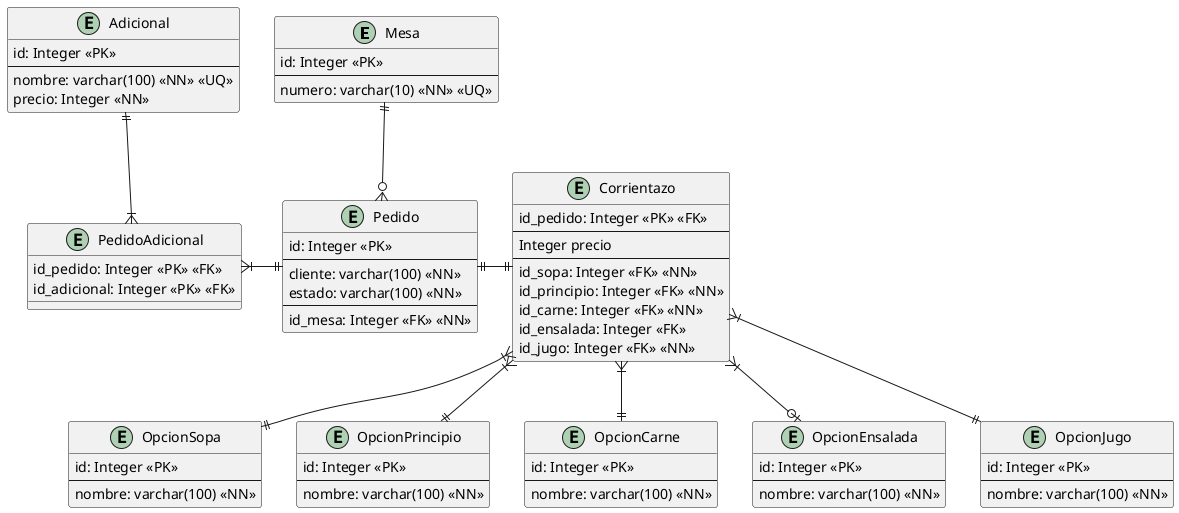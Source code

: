 @startuml "Diagrama Relacional"

Entity Mesa {
    id: Integer <<PK>>
    --
    numero: varchar(10) <<NN>> <<UQ>>
}

Entity Pedido {
    id: Integer <<PK>>
    --
    cliente: varchar(100) <<NN>>
    estado: varchar(100) <<NN>>
    --
    id_mesa: Integer <<FK>> <<NN>>
}

Entity Adicional {
    id: Integer <<PK>>
    --
    nombre: varchar(100) <<NN>> <<UQ>>
    precio: Integer <<NN>>
}

Entity PedidoAdicional {
    id_pedido: Integer <<PK>> <<FK>>
    id_adicional: Integer <<PK>> <<FK>>
}

Entity Corrientazo {
    id_pedido: Integer <<PK>> <<FK>>
    --
    Integer precio
    --
    id_sopa: Integer <<FK>> <<NN>>
    id_principio: Integer <<FK>> <<NN>>
    id_carne: Integer <<FK>> <<NN>>
    id_ensalada: Integer <<FK>>
    id_jugo: Integer <<FK>> <<NN>>
}

Entity OpcionSopa {
    id: Integer <<PK>>
    --
    nombre: varchar(100) <<NN>>
}

Entity OpcionPrincipio {
    id: Integer <<PK>>
    --
    nombre: varchar(100) <<NN>>
}

Entity OpcionCarne {
    id: Integer <<PK>>
    --
    nombre: varchar(100) <<NN>>
}

Entity OpcionEnsalada {
    id: Integer <<PK>>
    --
    nombre: varchar(100) <<NN>>
}

Entity OpcionJugo {
    id: Integer <<PK>>
    --
    nombre: varchar(100) <<NN>>
}



Mesa ||--o{ Pedido
Pedido ||-left-|{ PedidoAdicional
Adicional ||--|{ PedidoAdicional

Pedido ||-right-|| Corrientazo

Corrientazo }|--|| OpcionSopa
Corrientazo }|--|| OpcionPrincipio
Corrientazo }|--|| OpcionCarne
Corrientazo }|--o| OpcionEnsalada
Corrientazo }|--|| OpcionJugo








@enduml